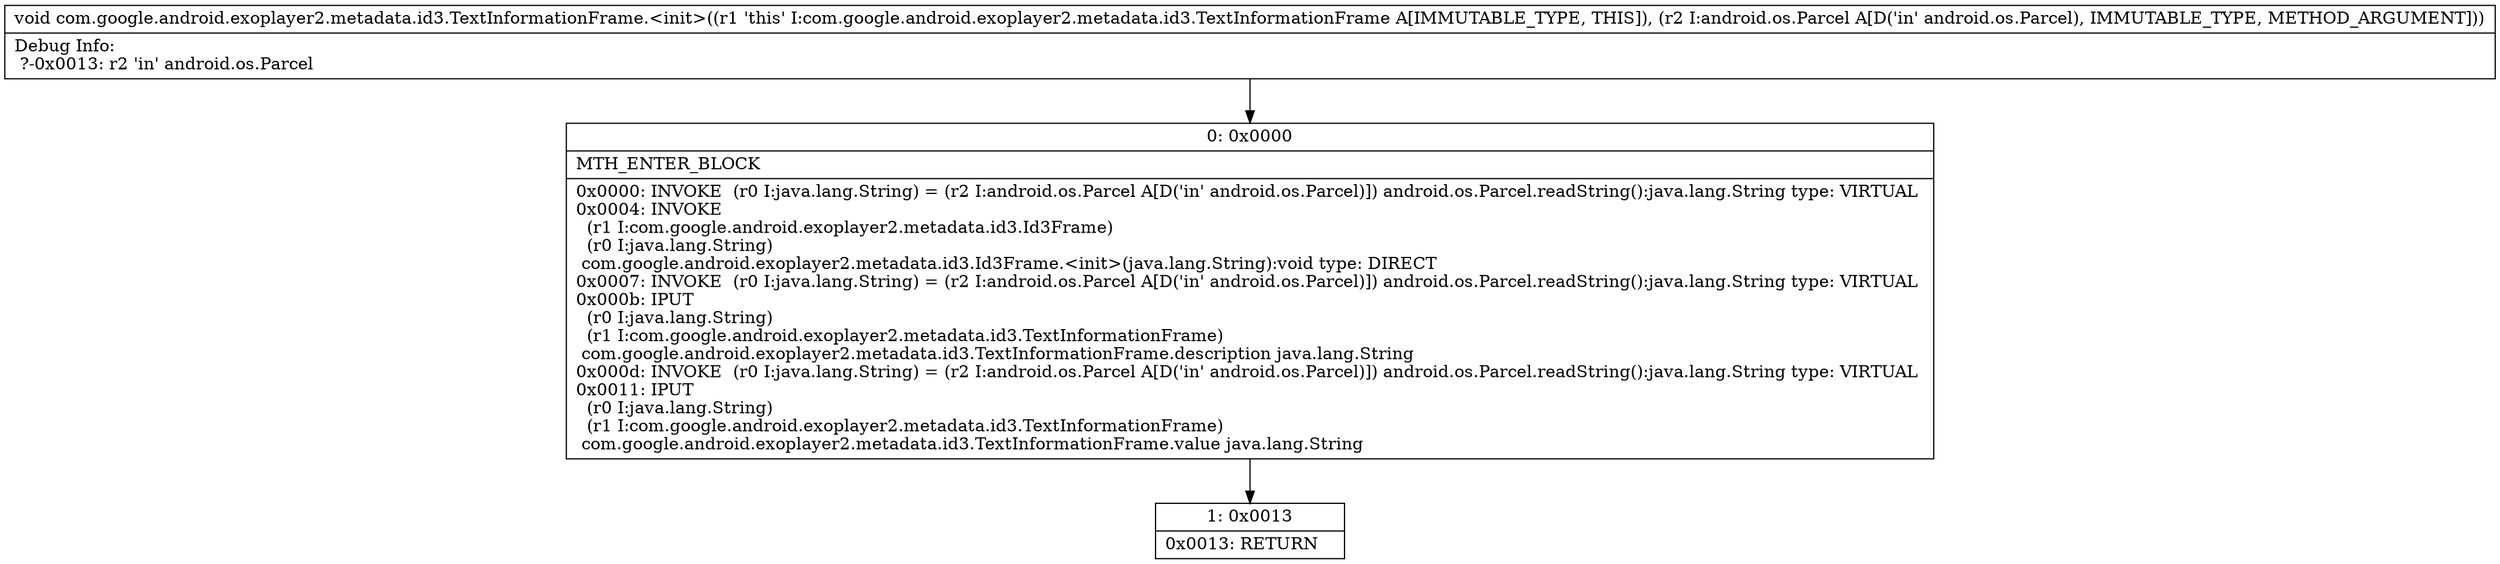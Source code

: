 digraph "CFG forcom.google.android.exoplayer2.metadata.id3.TextInformationFrame.\<init\>(Landroid\/os\/Parcel;)V" {
Node_0 [shape=record,label="{0\:\ 0x0000|MTH_ENTER_BLOCK\l|0x0000: INVOKE  (r0 I:java.lang.String) = (r2 I:android.os.Parcel A[D('in' android.os.Parcel)]) android.os.Parcel.readString():java.lang.String type: VIRTUAL \l0x0004: INVOKE  \l  (r1 I:com.google.android.exoplayer2.metadata.id3.Id3Frame)\l  (r0 I:java.lang.String)\l com.google.android.exoplayer2.metadata.id3.Id3Frame.\<init\>(java.lang.String):void type: DIRECT \l0x0007: INVOKE  (r0 I:java.lang.String) = (r2 I:android.os.Parcel A[D('in' android.os.Parcel)]) android.os.Parcel.readString():java.lang.String type: VIRTUAL \l0x000b: IPUT  \l  (r0 I:java.lang.String)\l  (r1 I:com.google.android.exoplayer2.metadata.id3.TextInformationFrame)\l com.google.android.exoplayer2.metadata.id3.TextInformationFrame.description java.lang.String \l0x000d: INVOKE  (r0 I:java.lang.String) = (r2 I:android.os.Parcel A[D('in' android.os.Parcel)]) android.os.Parcel.readString():java.lang.String type: VIRTUAL \l0x0011: IPUT  \l  (r0 I:java.lang.String)\l  (r1 I:com.google.android.exoplayer2.metadata.id3.TextInformationFrame)\l com.google.android.exoplayer2.metadata.id3.TextInformationFrame.value java.lang.String \l}"];
Node_1 [shape=record,label="{1\:\ 0x0013|0x0013: RETURN   \l}"];
MethodNode[shape=record,label="{void com.google.android.exoplayer2.metadata.id3.TextInformationFrame.\<init\>((r1 'this' I:com.google.android.exoplayer2.metadata.id3.TextInformationFrame A[IMMUTABLE_TYPE, THIS]), (r2 I:android.os.Parcel A[D('in' android.os.Parcel), IMMUTABLE_TYPE, METHOD_ARGUMENT]))  | Debug Info:\l  ?\-0x0013: r2 'in' android.os.Parcel\l}"];
MethodNode -> Node_0;
Node_0 -> Node_1;
}

